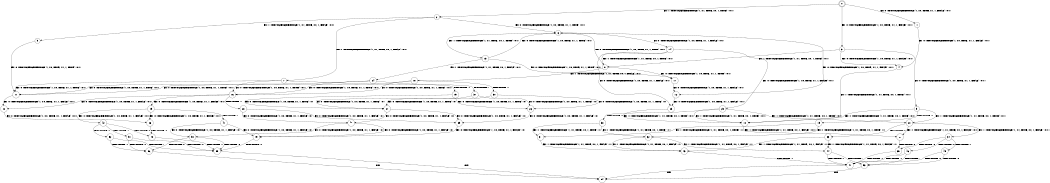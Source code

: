 digraph BCG {
size = "7, 10.5";
center = TRUE;
node [shape = circle];
0 [peripheries = 2];
0 -> 1 [label = "EX !0 !ATOMIC_EXCH_BRANCH (1, +0, TRUE, +1, 1, FALSE) !:0:1:"];
0 -> 2 [label = "EX !1 !ATOMIC_EXCH_BRANCH (1, +1, TRUE, +0, 1, TRUE) !:0:1:"];
0 -> 3 [label = "EX !0 !ATOMIC_EXCH_BRANCH (1, +0, TRUE, +1, 1, FALSE) !:0:1:"];
1 -> 4 [label = "EX !0 !ATOMIC_EXCH_BRANCH (1, +0, TRUE, +1, 1, FALSE) !:0:1:"];
2 -> 5 [label = "EX !1 !ATOMIC_EXCH_BRANCH (1, +1, TRUE, +0, 1, FALSE) !:0:1:"];
2 -> 6 [label = "EX !0 !ATOMIC_EXCH_BRANCH (1, +0, TRUE, +1, 1, TRUE) !:0:1:"];
2 -> 7 [label = "EX !1 !ATOMIC_EXCH_BRANCH (1, +1, TRUE, +0, 1, FALSE) !:0:1:"];
3 -> 4 [label = "EX !0 !ATOMIC_EXCH_BRANCH (1, +0, TRUE, +1, 1, FALSE) !:0:1:"];
3 -> 8 [label = "EX !1 !ATOMIC_EXCH_BRANCH (1, +1, TRUE, +0, 1, TRUE) !:0:1:"];
3 -> 9 [label = "EX !0 !ATOMIC_EXCH_BRANCH (1, +0, TRUE, +1, 1, FALSE) !:0:1:"];
4 -> 10 [label = "EX !1 !ATOMIC_EXCH_BRANCH (1, +1, TRUE, +0, 1, TRUE) !:0:1:"];
5 -> 11 [label = "EX !0 !ATOMIC_EXCH_BRANCH (1, +0, TRUE, +1, 1, TRUE) !:0:1:"];
6 -> 12 [label = "EX !0 !ATOMIC_EXCH_BRANCH (1, +0, TRUE, +1, 1, FALSE) !:0:1:"];
6 -> 13 [label = "EX !1 !ATOMIC_EXCH_BRANCH (1, +1, TRUE, +0, 1, TRUE) !:0:1:"];
6 -> 14 [label = "EX !0 !ATOMIC_EXCH_BRANCH (1, +0, TRUE, +1, 1, FALSE) !:0:1:"];
7 -> 11 [label = "EX !0 !ATOMIC_EXCH_BRANCH (1, +0, TRUE, +1, 1, TRUE) !:0:1:"];
7 -> 15 [label = "TERMINATE !1"];
7 -> 16 [label = "EX !0 !ATOMIC_EXCH_BRANCH (1, +0, TRUE, +1, 1, TRUE) !:0:1:"];
8 -> 17 [label = "EX !0 !ATOMIC_EXCH_BRANCH (1, +0, TRUE, +1, 1, TRUE) !:0:1:"];
8 -> 18 [label = "EX !1 !ATOMIC_EXCH_BRANCH (1, +1, TRUE, +0, 1, FALSE) !:0:1:"];
8 -> 6 [label = "EX !0 !ATOMIC_EXCH_BRANCH (1, +0, TRUE, +1, 1, TRUE) !:0:1:"];
9 -> 10 [label = "EX !1 !ATOMIC_EXCH_BRANCH (1, +1, TRUE, +0, 1, TRUE) !:0:1:"];
9 -> 19 [label = "TERMINATE !0"];
9 -> 20 [label = "EX !1 !ATOMIC_EXCH_BRANCH (1, +1, TRUE, +0, 1, TRUE) !:0:1:"];
10 -> 21 [label = "EX !1 !ATOMIC_EXCH_BRANCH (1, +1, TRUE, +0, 1, FALSE) !:0:1:"];
11 -> 22 [label = "EX !0 !ATOMIC_EXCH_BRANCH (1, +0, TRUE, +1, 1, FALSE) !:0:1:"];
12 -> 23 [label = "EX !0 !ATOMIC_EXCH_BRANCH (1, +0, TRUE, +1, 1, FALSE) !:0:1:"];
13 -> 17 [label = "EX !0 !ATOMIC_EXCH_BRANCH (1, +0, TRUE, +1, 1, TRUE) !:0:1:"];
13 -> 24 [label = "EX !1 !ATOMIC_EXCH_BRANCH (1, +1, TRUE, +0, 1, FALSE) !:0:1:"];
13 -> 6 [label = "EX !0 !ATOMIC_EXCH_BRANCH (1, +0, TRUE, +1, 1, TRUE) !:0:1:"];
14 -> 23 [label = "EX !0 !ATOMIC_EXCH_BRANCH (1, +0, TRUE, +1, 1, FALSE) !:0:1:"];
14 -> 8 [label = "EX !1 !ATOMIC_EXCH_BRANCH (1, +1, TRUE, +0, 1, TRUE) !:0:1:"];
14 -> 25 [label = "EX !0 !ATOMIC_EXCH_BRANCH (1, +0, TRUE, +1, 1, FALSE) !:0:1:"];
15 -> 26 [label = "EX !0 !ATOMIC_EXCH_BRANCH (1, +0, TRUE, +1, 1, TRUE) !:0:"];
15 -> 27 [label = "EX !0 !ATOMIC_EXCH_BRANCH (1, +0, TRUE, +1, 1, TRUE) !:0:"];
16 -> 22 [label = "EX !0 !ATOMIC_EXCH_BRANCH (1, +0, TRUE, +1, 1, FALSE) !:0:1:"];
16 -> 28 [label = "TERMINATE !1"];
16 -> 29 [label = "EX !0 !ATOMIC_EXCH_BRANCH (1, +0, TRUE, +1, 1, FALSE) !:0:1:"];
17 -> 12 [label = "EX !0 !ATOMIC_EXCH_BRANCH (1, +0, TRUE, +1, 1, FALSE) !:0:1:"];
18 -> 11 [label = "EX !0 !ATOMIC_EXCH_BRANCH (1, +0, TRUE, +1, 1, TRUE) !:0:1:"];
18 -> 30 [label = "TERMINATE !1"];
18 -> 16 [label = "EX !0 !ATOMIC_EXCH_BRANCH (1, +0, TRUE, +1, 1, TRUE) !:0:1:"];
19 -> 31 [label = "EX !1 !ATOMIC_EXCH_BRANCH (1, +1, TRUE, +0, 1, TRUE) !:1:"];
19 -> 32 [label = "EX !1 !ATOMIC_EXCH_BRANCH (1, +1, TRUE, +0, 1, TRUE) !:1:"];
20 -> 21 [label = "EX !1 !ATOMIC_EXCH_BRANCH (1, +1, TRUE, +0, 1, FALSE) !:0:1:"];
20 -> 33 [label = "TERMINATE !0"];
20 -> 34 [label = "EX !1 !ATOMIC_EXCH_BRANCH (1, +1, TRUE, +0, 1, FALSE) !:0:1:"];
21 -> 35 [label = "TERMINATE !0"];
22 -> 36 [label = "EX !0 !ATOMIC_EXCH_BRANCH (1, +0, TRUE, +1, 1, FALSE) !:0:1:"];
23 -> 10 [label = "EX !1 !ATOMIC_EXCH_BRANCH (1, +1, TRUE, +0, 1, TRUE) !:0:1:"];
24 -> 11 [label = "EX !0 !ATOMIC_EXCH_BRANCH (1, +0, TRUE, +1, 1, TRUE) !:0:1:"];
24 -> 37 [label = "TERMINATE !1"];
24 -> 16 [label = "EX !0 !ATOMIC_EXCH_BRANCH (1, +0, TRUE, +1, 1, TRUE) !:0:1:"];
25 -> 10 [label = "EX !1 !ATOMIC_EXCH_BRANCH (1, +1, TRUE, +0, 1, TRUE) !:0:1:"];
25 -> 38 [label = "TERMINATE !0"];
25 -> 20 [label = "EX !1 !ATOMIC_EXCH_BRANCH (1, +1, TRUE, +0, 1, TRUE) !:0:1:"];
26 -> 39 [label = "EX !0 !ATOMIC_EXCH_BRANCH (1, +0, TRUE, +1, 1, FALSE) !:0:"];
27 -> 39 [label = "EX !0 !ATOMIC_EXCH_BRANCH (1, +0, TRUE, +1, 1, FALSE) !:0:"];
27 -> 40 [label = "EX !0 !ATOMIC_EXCH_BRANCH (1, +0, TRUE, +1, 1, FALSE) !:0:"];
28 -> 39 [label = "EX !0 !ATOMIC_EXCH_BRANCH (1, +0, TRUE, +1, 1, FALSE) !:0:"];
28 -> 40 [label = "EX !0 !ATOMIC_EXCH_BRANCH (1, +0, TRUE, +1, 1, FALSE) !:0:"];
29 -> 36 [label = "EX !0 !ATOMIC_EXCH_BRANCH (1, +0, TRUE, +1, 1, FALSE) !:0:1:"];
29 -> 41 [label = "TERMINATE !1"];
29 -> 42 [label = "EX !0 !ATOMIC_EXCH_BRANCH (1, +0, TRUE, +1, 1, FALSE) !:0:1:"];
30 -> 26 [label = "EX !0 !ATOMIC_EXCH_BRANCH (1, +0, TRUE, +1, 1, TRUE) !:0:"];
30 -> 27 [label = "EX !0 !ATOMIC_EXCH_BRANCH (1, +0, TRUE, +1, 1, TRUE) !:0:"];
31 -> 43 [label = "EX !1 !ATOMIC_EXCH_BRANCH (1, +1, TRUE, +0, 1, FALSE) !:1:"];
32 -> 43 [label = "EX !1 !ATOMIC_EXCH_BRANCH (1, +1, TRUE, +0, 1, FALSE) !:1:"];
32 -> 44 [label = "EX !1 !ATOMIC_EXCH_BRANCH (1, +1, TRUE, +0, 1, FALSE) !:1:"];
33 -> 43 [label = "EX !1 !ATOMIC_EXCH_BRANCH (1, +1, TRUE, +0, 1, FALSE) !:1:"];
33 -> 44 [label = "EX !1 !ATOMIC_EXCH_BRANCH (1, +1, TRUE, +0, 1, FALSE) !:1:"];
34 -> 35 [label = "TERMINATE !0"];
34 -> 45 [label = "TERMINATE !1"];
34 -> 46 [label = "TERMINATE !0"];
35 -> 47 [label = "TERMINATE !1"];
36 -> 48 [label = "TERMINATE !0"];
37 -> 26 [label = "EX !0 !ATOMIC_EXCH_BRANCH (1, +0, TRUE, +1, 1, TRUE) !:0:"];
37 -> 27 [label = "EX !0 !ATOMIC_EXCH_BRANCH (1, +0, TRUE, +1, 1, TRUE) !:0:"];
38 -> 31 [label = "EX !1 !ATOMIC_EXCH_BRANCH (1, +1, TRUE, +0, 1, TRUE) !:1:"];
38 -> 32 [label = "EX !1 !ATOMIC_EXCH_BRANCH (1, +1, TRUE, +0, 1, TRUE) !:1:"];
39 -> 49 [label = "EX !0 !ATOMIC_EXCH_BRANCH (1, +0, TRUE, +1, 1, FALSE) !:0:"];
40 -> 49 [label = "EX !0 !ATOMIC_EXCH_BRANCH (1, +0, TRUE, +1, 1, FALSE) !:0:"];
40 -> 50 [label = "EX !0 !ATOMIC_EXCH_BRANCH (1, +0, TRUE, +1, 1, FALSE) !:0:"];
41 -> 49 [label = "EX !0 !ATOMIC_EXCH_BRANCH (1, +0, TRUE, +1, 1, FALSE) !:0:"];
41 -> 50 [label = "EX !0 !ATOMIC_EXCH_BRANCH (1, +0, TRUE, +1, 1, FALSE) !:0:"];
42 -> 48 [label = "TERMINATE !0"];
42 -> 51 [label = "TERMINATE !1"];
42 -> 52 [label = "TERMINATE !0"];
43 -> 47 [label = "TERMINATE !1"];
44 -> 47 [label = "TERMINATE !1"];
44 -> 53 [label = "TERMINATE !1"];
45 -> 47 [label = "TERMINATE !0"];
45 -> 53 [label = "TERMINATE !0"];
46 -> 47 [label = "TERMINATE !1"];
46 -> 53 [label = "TERMINATE !1"];
47 -> 54 [label = "exit"];
48 -> 55 [label = "TERMINATE !1"];
49 -> 55 [label = "TERMINATE !0"];
50 -> 55 [label = "TERMINATE !0"];
50 -> 56 [label = "TERMINATE !0"];
51 -> 55 [label = "TERMINATE !0"];
51 -> 56 [label = "TERMINATE !0"];
52 -> 55 [label = "TERMINATE !1"];
52 -> 56 [label = "TERMINATE !1"];
53 -> 54 [label = "exit"];
55 -> 54 [label = "exit"];
56 -> 54 [label = "exit"];
}
